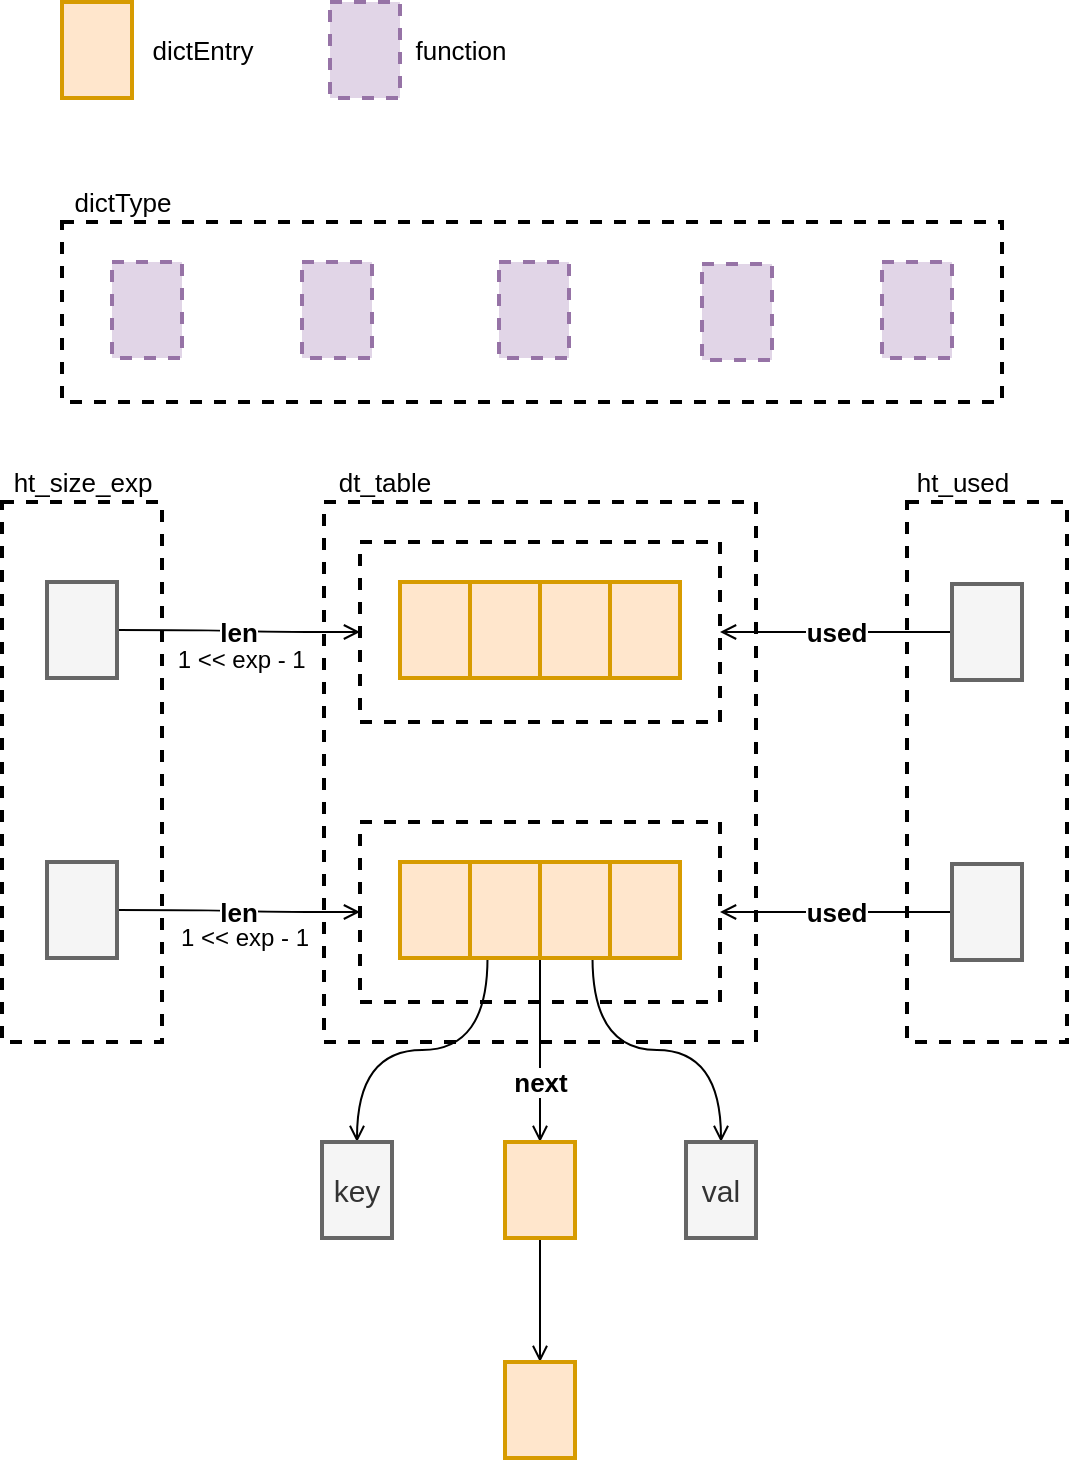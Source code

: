 <mxfile version="15.4.0" type="device" pages="2"><diagram id="bcwlWTSIamw8KsDelEst" name="struct"><mxGraphModel dx="1106" dy="997" grid="1" gridSize="10" guides="1" tooltips="1" connect="1" arrows="1" fold="1" page="1" pageScale="1" pageWidth="827" pageHeight="1169" math="0" shadow="0"><root><mxCell id="OVDuHN7mm6GK29RBTnS7-0"/><mxCell id="OVDuHN7mm6GK29RBTnS7-1" parent="OVDuHN7mm6GK29RBTnS7-0"/><mxCell id="-F0zi39o7QP7aDuzsYFE-50" value="" style="rounded=0;whiteSpace=wrap;html=1;fontSize=15;strokeWidth=2;fillColor=none;dashed=1;" parent="OVDuHN7mm6GK29RBTnS7-1" vertex="1"><mxGeometry x="150" y="170" width="470" height="90" as="geometry"/></mxCell><mxCell id="-F0zi39o7QP7aDuzsYFE-18" value="" style="rounded=0;whiteSpace=wrap;html=1;fontSize=15;strokeWidth=2;dashed=1;fillColor=none;" parent="OVDuHN7mm6GK29RBTnS7-1" vertex="1"><mxGeometry x="120" y="310" width="80" height="270" as="geometry"/></mxCell><mxCell id="-F0zi39o7QP7aDuzsYFE-16" value="" style="rounded=0;whiteSpace=wrap;html=1;fontSize=15;strokeWidth=2;fillColor=none;dashed=1;" parent="OVDuHN7mm6GK29RBTnS7-1" vertex="1"><mxGeometry x="281" y="310" width="216" height="270" as="geometry"/></mxCell><mxCell id="-F0zi39o7QP7aDuzsYFE-22" value="" style="rounded=0;whiteSpace=wrap;html=1;fontSize=15;strokeWidth=2;dashed=1;fillColor=none;" parent="OVDuHN7mm6GK29RBTnS7-1" vertex="1"><mxGeometry x="572.5" y="310" width="80" height="270" as="geometry"/></mxCell><mxCell id="-F0zi39o7QP7aDuzsYFE-0" value="" style="rounded=0;whiteSpace=wrap;html=1;fontSize=15;strokeWidth=2;dashed=1;fillColor=none;" parent="OVDuHN7mm6GK29RBTnS7-1" vertex="1"><mxGeometry x="299" y="330" width="180" height="90" as="geometry"/></mxCell><mxCell id="-F0zi39o7QP7aDuzsYFE-1" value="" style="rounded=0;whiteSpace=wrap;html=1;fontSize=15;strokeWidth=2;fillColor=#ffe6cc;strokeColor=#d79b00;" parent="OVDuHN7mm6GK29RBTnS7-1" vertex="1"><mxGeometry x="319" y="350" width="35" height="48" as="geometry"/></mxCell><mxCell id="-F0zi39o7QP7aDuzsYFE-2" value="" style="rounded=0;whiteSpace=wrap;html=1;fontSize=15;strokeWidth=2;fillColor=#ffe6cc;strokeColor=#d79b00;" parent="OVDuHN7mm6GK29RBTnS7-1" vertex="1"><mxGeometry x="354" y="350" width="35" height="48" as="geometry"/></mxCell><mxCell id="-F0zi39o7QP7aDuzsYFE-3" value="" style="rounded=0;whiteSpace=wrap;html=1;fontSize=15;strokeWidth=2;fillColor=#ffe6cc;strokeColor=#d79b00;" parent="OVDuHN7mm6GK29RBTnS7-1" vertex="1"><mxGeometry x="389" y="350" width="35" height="48" as="geometry"/></mxCell><mxCell id="-F0zi39o7QP7aDuzsYFE-4" value="" style="rounded=0;whiteSpace=wrap;html=1;fontSize=15;strokeWidth=2;fillColor=#ffe6cc;strokeColor=#d79b00;" parent="OVDuHN7mm6GK29RBTnS7-1" vertex="1"><mxGeometry x="424" y="350" width="35" height="48" as="geometry"/></mxCell><mxCell id="-F0zi39o7QP7aDuzsYFE-5" value="len" style="edgeStyle=orthogonalEdgeStyle;curved=1;rounded=0;orthogonalLoop=1;jettySize=auto;html=1;exitX=1;exitY=0.5;exitDx=0;exitDy=0;entryX=0;entryY=0.5;entryDx=0;entryDy=0;fontSize=13;endArrow=open;endFill=0;strokeWidth=1;fontStyle=1" parent="OVDuHN7mm6GK29RBTnS7-1" source="-F0zi39o7QP7aDuzsYFE-6" target="-F0zi39o7QP7aDuzsYFE-0" edge="1"><mxGeometry relative="1" as="geometry"/></mxCell><mxCell id="-F0zi39o7QP7aDuzsYFE-6" value="" style="rounded=0;whiteSpace=wrap;html=1;fontSize=15;strokeWidth=2;fillColor=#f5f5f5;strokeColor=#666666;fontColor=#333333;" parent="OVDuHN7mm6GK29RBTnS7-1" vertex="1"><mxGeometry x="142.5" y="350" width="35" height="48" as="geometry"/></mxCell><mxCell id="-F0zi39o7QP7aDuzsYFE-8" value="" style="rounded=0;whiteSpace=wrap;html=1;fontSize=15;strokeWidth=2;dashed=1;fillColor=none;" parent="OVDuHN7mm6GK29RBTnS7-1" vertex="1"><mxGeometry x="299" y="470" width="180" height="90" as="geometry"/></mxCell><mxCell id="-F0zi39o7QP7aDuzsYFE-9" value="" style="rounded=0;whiteSpace=wrap;html=1;fontSize=15;strokeWidth=2;fillColor=#ffe6cc;strokeColor=#d79b00;" parent="OVDuHN7mm6GK29RBTnS7-1" vertex="1"><mxGeometry x="319" y="490" width="35" height="48" as="geometry"/></mxCell><mxCell id="-F0zi39o7QP7aDuzsYFE-28" style="edgeStyle=orthogonalEdgeStyle;curved=1;rounded=0;orthogonalLoop=1;jettySize=auto;html=1;exitX=0.25;exitY=1;exitDx=0;exitDy=0;fontSize=13;endArrow=open;endFill=0;strokeWidth=1;entryX=0.5;entryY=0;entryDx=0;entryDy=0;" parent="OVDuHN7mm6GK29RBTnS7-1" source="-F0zi39o7QP7aDuzsYFE-10" target="-F0zi39o7QP7aDuzsYFE-31" edge="1"><mxGeometry relative="1" as="geometry"><mxPoint x="371.5" y="630" as="targetPoint"/></mxGeometry></mxCell><mxCell id="-F0zi39o7QP7aDuzsYFE-33" style="edgeStyle=orthogonalEdgeStyle;curved=1;rounded=0;orthogonalLoop=1;jettySize=auto;html=1;exitX=0.75;exitY=1;exitDx=0;exitDy=0;entryX=0.5;entryY=0;entryDx=0;entryDy=0;fontSize=13;endArrow=open;endFill=0;strokeWidth=1;" parent="OVDuHN7mm6GK29RBTnS7-1" source="-F0zi39o7QP7aDuzsYFE-11" target="-F0zi39o7QP7aDuzsYFE-32" edge="1"><mxGeometry relative="1" as="geometry"/></mxCell><mxCell id="-F0zi39o7QP7aDuzsYFE-35" value="next" style="edgeStyle=orthogonalEdgeStyle;curved=1;rounded=0;orthogonalLoop=1;jettySize=auto;html=1;exitX=1;exitY=1;exitDx=0;exitDy=0;entryX=0.5;entryY=0;entryDx=0;entryDy=0;fontSize=13;endArrow=open;endFill=0;strokeWidth=1;fontStyle=1" parent="OVDuHN7mm6GK29RBTnS7-1" source="-F0zi39o7QP7aDuzsYFE-10" target="-F0zi39o7QP7aDuzsYFE-34" edge="1"><mxGeometry x="0.348" relative="1" as="geometry"><mxPoint as="offset"/></mxGeometry></mxCell><mxCell id="-F0zi39o7QP7aDuzsYFE-10" value="" style="rounded=0;whiteSpace=wrap;html=1;fontSize=15;strokeWidth=2;fillColor=#ffe6cc;strokeColor=#d79b00;" parent="OVDuHN7mm6GK29RBTnS7-1" vertex="1"><mxGeometry x="354" y="490" width="35" height="48" as="geometry"/></mxCell><mxCell id="-F0zi39o7QP7aDuzsYFE-11" value="" style="rounded=0;whiteSpace=wrap;html=1;fontSize=15;strokeWidth=2;fillColor=#ffe6cc;strokeColor=#d79b00;" parent="OVDuHN7mm6GK29RBTnS7-1" vertex="1"><mxGeometry x="389" y="490" width="35" height="48" as="geometry"/></mxCell><mxCell id="-F0zi39o7QP7aDuzsYFE-12" value="" style="rounded=0;whiteSpace=wrap;html=1;fontSize=15;strokeWidth=2;fillColor=#ffe6cc;strokeColor=#d79b00;" parent="OVDuHN7mm6GK29RBTnS7-1" vertex="1"><mxGeometry x="424" y="490" width="35" height="48" as="geometry"/></mxCell><mxCell id="-F0zi39o7QP7aDuzsYFE-13" value="len" style="edgeStyle=orthogonalEdgeStyle;curved=1;rounded=0;orthogonalLoop=1;jettySize=auto;html=1;exitX=1;exitY=0.5;exitDx=0;exitDy=0;entryX=0;entryY=0.5;entryDx=0;entryDy=0;fontSize=13;endArrow=open;endFill=0;strokeWidth=1;fontStyle=1" parent="OVDuHN7mm6GK29RBTnS7-1" source="-F0zi39o7QP7aDuzsYFE-14" target="-F0zi39o7QP7aDuzsYFE-8" edge="1"><mxGeometry relative="1" as="geometry"/></mxCell><mxCell id="-F0zi39o7QP7aDuzsYFE-14" value="" style="rounded=0;whiteSpace=wrap;html=1;fontSize=15;strokeWidth=2;fillColor=#f5f5f5;strokeColor=#666666;fontColor=#333333;" parent="OVDuHN7mm6GK29RBTnS7-1" vertex="1"><mxGeometry x="142.5" y="490" width="35" height="48" as="geometry"/></mxCell><mxCell id="-F0zi39o7QP7aDuzsYFE-17" value="dt_table" style="text;html=1;align=center;verticalAlign=middle;resizable=0;points=[];autosize=1;strokeColor=none;fillColor=none;fontSize=13;" parent="OVDuHN7mm6GK29RBTnS7-1" vertex="1"><mxGeometry x="281" y="290" width="60" height="20" as="geometry"/></mxCell><mxCell id="-F0zi39o7QP7aDuzsYFE-19" value="ht_size_exp" style="text;html=1;align=center;verticalAlign=middle;resizable=0;points=[];autosize=1;strokeColor=none;fillColor=none;fontSize=13;" parent="OVDuHN7mm6GK29RBTnS7-1" vertex="1"><mxGeometry x="120" y="290" width="80" height="20" as="geometry"/></mxCell><mxCell id="-F0zi39o7QP7aDuzsYFE-24" value="used" style="edgeStyle=orthogonalEdgeStyle;curved=1;rounded=0;orthogonalLoop=1;jettySize=auto;html=1;exitX=0;exitY=0.5;exitDx=0;exitDy=0;fontSize=13;endArrow=open;endFill=0;strokeWidth=1;entryX=1;entryY=0.5;entryDx=0;entryDy=0;fontStyle=1" parent="OVDuHN7mm6GK29RBTnS7-1" source="-F0zi39o7QP7aDuzsYFE-20" target="-F0zi39o7QP7aDuzsYFE-0" edge="1"><mxGeometry relative="1" as="geometry"/></mxCell><mxCell id="-F0zi39o7QP7aDuzsYFE-20" value="" style="rounded=0;whiteSpace=wrap;html=1;fontSize=15;strokeWidth=2;fillColor=#f5f5f5;strokeColor=#666666;fontColor=#333333;" parent="OVDuHN7mm6GK29RBTnS7-1" vertex="1"><mxGeometry x="595" y="351" width="35" height="48" as="geometry"/></mxCell><mxCell id="-F0zi39o7QP7aDuzsYFE-25" value="used" style="edgeStyle=orthogonalEdgeStyle;curved=1;rounded=0;orthogonalLoop=1;jettySize=auto;html=1;exitX=0;exitY=0.5;exitDx=0;exitDy=0;entryX=1;entryY=0.5;entryDx=0;entryDy=0;fontSize=13;endArrow=open;endFill=0;strokeWidth=1;fontStyle=1" parent="OVDuHN7mm6GK29RBTnS7-1" source="-F0zi39o7QP7aDuzsYFE-21" target="-F0zi39o7QP7aDuzsYFE-8" edge="1"><mxGeometry relative="1" as="geometry"/></mxCell><mxCell id="-F0zi39o7QP7aDuzsYFE-21" value="" style="rounded=0;whiteSpace=wrap;html=1;fontSize=15;strokeWidth=2;fillColor=#f5f5f5;strokeColor=#666666;fontColor=#333333;" parent="OVDuHN7mm6GK29RBTnS7-1" vertex="1"><mxGeometry x="595" y="491" width="35" height="48" as="geometry"/></mxCell><mxCell id="-F0zi39o7QP7aDuzsYFE-23" value="ht_used" style="text;html=1;align=center;verticalAlign=middle;resizable=0;points=[];autosize=1;strokeColor=none;fillColor=none;fontSize=13;" parent="OVDuHN7mm6GK29RBTnS7-1" vertex="1"><mxGeometry x="570" y="290" width="60" height="20" as="geometry"/></mxCell><mxCell id="-F0zi39o7QP7aDuzsYFE-31" value="key" style="rounded=0;whiteSpace=wrap;html=1;fontSize=15;strokeWidth=2;fillColor=#f5f5f5;strokeColor=#666666;fontColor=#333333;" parent="OVDuHN7mm6GK29RBTnS7-1" vertex="1"><mxGeometry x="280" y="630" width="35" height="48" as="geometry"/></mxCell><mxCell id="-F0zi39o7QP7aDuzsYFE-32" value="val" style="rounded=0;whiteSpace=wrap;html=1;fontSize=15;strokeWidth=2;fillColor=#f5f5f5;strokeColor=#666666;fontColor=#333333;" parent="OVDuHN7mm6GK29RBTnS7-1" vertex="1"><mxGeometry x="462" y="630" width="35" height="48" as="geometry"/></mxCell><mxCell id="-F0zi39o7QP7aDuzsYFE-37" style="edgeStyle=orthogonalEdgeStyle;curved=1;rounded=0;orthogonalLoop=1;jettySize=auto;html=1;exitX=0.5;exitY=1;exitDx=0;exitDy=0;entryX=0.5;entryY=0;entryDx=0;entryDy=0;fontSize=13;endArrow=open;endFill=0;strokeWidth=1;" parent="OVDuHN7mm6GK29RBTnS7-1" source="-F0zi39o7QP7aDuzsYFE-34" target="-F0zi39o7QP7aDuzsYFE-36" edge="1"><mxGeometry relative="1" as="geometry"/></mxCell><mxCell id="-F0zi39o7QP7aDuzsYFE-34" value="" style="rounded=0;whiteSpace=wrap;html=1;fontSize=15;strokeWidth=2;fillColor=#ffe6cc;strokeColor=#d79b00;" parent="OVDuHN7mm6GK29RBTnS7-1" vertex="1"><mxGeometry x="371.5" y="630" width="35" height="48" as="geometry"/></mxCell><mxCell id="-F0zi39o7QP7aDuzsYFE-36" value="" style="rounded=0;whiteSpace=wrap;html=1;fontSize=15;strokeWidth=2;fillColor=#ffe6cc;strokeColor=#d79b00;" parent="OVDuHN7mm6GK29RBTnS7-1" vertex="1"><mxGeometry x="371.5" y="740" width="35" height="48" as="geometry"/></mxCell><mxCell id="-F0zi39o7QP7aDuzsYFE-40" value="" style="rounded=0;whiteSpace=wrap;html=1;fontSize=15;strokeWidth=2;fillColor=#e1d5e7;strokeColor=#9673a6;dashed=1;" parent="OVDuHN7mm6GK29RBTnS7-1" vertex="1"><mxGeometry x="175" y="190" width="35" height="48" as="geometry"/></mxCell><mxCell id="-F0zi39o7QP7aDuzsYFE-41" value="" style="rounded=0;whiteSpace=wrap;html=1;fontSize=15;strokeWidth=2;fillColor=#e1d5e7;strokeColor=#9673a6;dashed=1;" parent="OVDuHN7mm6GK29RBTnS7-1" vertex="1"><mxGeometry x="270" y="190" width="35" height="48" as="geometry"/></mxCell><mxCell id="-F0zi39o7QP7aDuzsYFE-42" value="" style="rounded=0;whiteSpace=wrap;html=1;fontSize=15;strokeWidth=2;fillColor=#e1d5e7;strokeColor=#9673a6;dashed=1;" parent="OVDuHN7mm6GK29RBTnS7-1" vertex="1"><mxGeometry x="368.5" y="190" width="35" height="48" as="geometry"/></mxCell><mxCell id="-F0zi39o7QP7aDuzsYFE-43" value="" style="rounded=0;whiteSpace=wrap;html=1;fontSize=15;strokeWidth=2;fillColor=#e1d5e7;strokeColor=#9673a6;dashed=1;" parent="OVDuHN7mm6GK29RBTnS7-1" vertex="1"><mxGeometry x="470" y="191" width="35" height="48" as="geometry"/></mxCell><mxCell id="-F0zi39o7QP7aDuzsYFE-44" value="" style="rounded=0;whiteSpace=wrap;html=1;fontSize=15;strokeWidth=2;fillColor=#e1d5e7;strokeColor=#9673a6;dashed=1;" parent="OVDuHN7mm6GK29RBTnS7-1" vertex="1"><mxGeometry x="560" y="190" width="35" height="48" as="geometry"/></mxCell><mxCell id="-F0zi39o7QP7aDuzsYFE-52" value="dictType" style="text;html=1;align=center;verticalAlign=middle;resizable=0;points=[];autosize=1;strokeColor=none;fillColor=none;fontSize=13;" parent="OVDuHN7mm6GK29RBTnS7-1" vertex="1"><mxGeometry x="150" y="150" width="60" height="20" as="geometry"/></mxCell><mxCell id="ilLfV7pFBl0W7AhnrDrO-0" value="" style="rounded=0;whiteSpace=wrap;html=1;fontSize=15;strokeWidth=2;fillColor=#ffe6cc;strokeColor=#d79b00;" parent="OVDuHN7mm6GK29RBTnS7-1" vertex="1"><mxGeometry x="150" y="60" width="35" height="48" as="geometry"/></mxCell><mxCell id="ilLfV7pFBl0W7AhnrDrO-1" value="dictEntry" style="text;html=1;align=center;verticalAlign=middle;resizable=0;points=[];autosize=1;strokeColor=none;fillColor=none;fontSize=13;" parent="OVDuHN7mm6GK29RBTnS7-1" vertex="1"><mxGeometry x="185" y="74" width="70" height="20" as="geometry"/></mxCell><mxCell id="ilLfV7pFBl0W7AhnrDrO-2" value="" style="rounded=0;whiteSpace=wrap;html=1;fontSize=15;strokeWidth=2;fillColor=#e1d5e7;strokeColor=#9673a6;dashed=1;" parent="OVDuHN7mm6GK29RBTnS7-1" vertex="1"><mxGeometry x="284" y="60" width="35" height="48" as="geometry"/></mxCell><mxCell id="ilLfV7pFBl0W7AhnrDrO-3" value="function" style="text;html=1;align=center;verticalAlign=middle;resizable=0;points=[];autosize=1;strokeColor=none;fillColor=none;fontSize=13;" parent="OVDuHN7mm6GK29RBTnS7-1" vertex="1"><mxGeometry x="319" y="74" width="60" height="20" as="geometry"/></mxCell><mxCell id="GgfCDd9-uRwuj90pRXdI-0" value="1 &amp;lt;&amp;lt; exp - 1&amp;nbsp;" style="text;html=1;align=center;verticalAlign=middle;resizable=0;points=[];autosize=1;strokeColor=none;fillColor=none;" parent="OVDuHN7mm6GK29RBTnS7-1" vertex="1"><mxGeometry x="201" y="379" width="80" height="20" as="geometry"/></mxCell><mxCell id="GgfCDd9-uRwuj90pRXdI-2" value="1 &amp;lt;&amp;lt; exp - 1" style="text;html=1;align=center;verticalAlign=middle;resizable=0;points=[];autosize=1;strokeColor=none;fillColor=none;" parent="OVDuHN7mm6GK29RBTnS7-1" vertex="1"><mxGeometry x="201" y="518" width="80" height="20" as="geometry"/></mxCell></root></mxGraphModel></diagram><diagram id="0iBqatM8HwF9bEbi-eKZ" name="dictKeyIndex"><mxGraphModel dx="1106" dy="997" grid="1" gridSize="10" guides="1" tooltips="1" connect="1" arrows="1" fold="1" page="1" pageScale="1" pageWidth="827" pageHeight="1169" math="0" shadow="0"><root><mxCell id="0"/><mxCell id="1" parent="0"/><mxCell id="z7Op90Y6CAfl_UgYD8gW-59" value="" style="rounded=0;whiteSpace=wrap;html=1;fontSize=15;strokeWidth=2;dashed=1;fillColor=none;" parent="1" vertex="1"><mxGeometry x="289" y="550" width="180" height="90" as="geometry"/></mxCell><mxCell id="z7Op90Y6CAfl_UgYD8gW-14" value="hashFunction" style="edgeStyle=orthogonalEdgeStyle;rounded=0;orthogonalLoop=1;jettySize=auto;html=1;exitX=0.5;exitY=0;exitDx=0;exitDy=0;entryX=0.5;entryY=1;entryDx=0;entryDy=0;endArrow=open;endFill=0;fontSize=15;" parent="1" source="z7Op90Y6CAfl_UgYD8gW-11" target="z7Op90Y6CAfl_UgYD8gW-13" edge="1"><mxGeometry relative="1" as="geometry"/></mxCell><mxCell id="z7Op90Y6CAfl_UgYD8gW-68" value="keyCompare" style="edgeStyle=orthogonalEdgeStyle;curved=1;rounded=0;orthogonalLoop=1;jettySize=auto;html=1;exitX=0.5;exitY=1;exitDx=0;exitDy=0;entryX=0.5;entryY=0;entryDx=0;entryDy=0;fontSize=13;endArrow=open;endFill=0;strokeWidth=1;" parent="1" source="z7Op90Y6CAfl_UgYD8gW-11" target="z7Op90Y6CAfl_UgYD8gW-67" edge="1"><mxGeometry relative="1" as="geometry"/></mxCell><mxCell id="z7Op90Y6CAfl_UgYD8gW-11" value="" style="rounded=0;whiteSpace=wrap;html=1;fontSize=15;strokeWidth=2;fillColor=#d5e8d4;strokeColor=#82b366;dashed=1;" parent="1" vertex="1"><mxGeometry x="510" y="310" width="35" height="48" as="geometry"/></mxCell><mxCell id="z7Op90Y6CAfl_UgYD8gW-20" style="edgeStyle=orthogonalEdgeStyle;rounded=0;orthogonalLoop=1;jettySize=auto;html=1;exitX=0;exitY=0.5;exitDx=0;exitDy=0;entryX=1;entryY=0.5;entryDx=0;entryDy=0;dashed=1;fontSize=15;endArrow=open;endFill=0;strokeWidth=2;" parent="1" source="z7Op90Y6CAfl_UgYD8gW-13" target="z7Op90Y6CAfl_UgYD8gW-19" edge="1"><mxGeometry relative="1" as="geometry"/></mxCell><mxCell id="z7Op90Y6CAfl_UgYD8gW-13" value="" style="rounded=0;whiteSpace=wrap;html=1;fontSize=15;strokeWidth=2;dashed=1;fillColor=#e1d5e7;strokeColor=#9673a6;" parent="1" vertex="1"><mxGeometry x="510" y="200" width="35" height="48" as="geometry"/></mxCell><mxCell id="z7Op90Y6CAfl_UgYD8gW-18" style="edgeStyle=orthogonalEdgeStyle;rounded=0;orthogonalLoop=1;jettySize=auto;html=1;exitX=0;exitY=0.25;exitDx=0;exitDy=0;entryX=1;entryY=0.5;entryDx=0;entryDy=0;fontSize=15;endArrow=open;endFill=0;strokeWidth=2;dashed=1;curved=1;" parent="1" source="z7Op90Y6CAfl_UgYD8gW-15" target="z7Op90Y6CAfl_UgYD8gW-13" edge="1"><mxGeometry relative="1" as="geometry"/></mxCell><mxCell id="z7Op90Y6CAfl_UgYD8gW-71" style="edgeStyle=orthogonalEdgeStyle;curved=1;rounded=0;orthogonalLoop=1;jettySize=auto;html=1;exitX=0;exitY=0.75;exitDx=0;exitDy=0;entryX=1;entryY=0.25;entryDx=0;entryDy=0;fontSize=13;endArrow=open;endFill=0;strokeWidth=2;dashed=1;" parent="1" source="z7Op90Y6CAfl_UgYD8gW-15" target="z7Op90Y6CAfl_UgYD8gW-67" edge="1"><mxGeometry relative="1" as="geometry"/></mxCell><mxCell id="z7Op90Y6CAfl_UgYD8gW-15" value="key" style="rounded=0;whiteSpace=wrap;html=1;fontSize=15;strokeWidth=2;" parent="1" vertex="1"><mxGeometry x="650" y="310" width="35" height="48" as="geometry"/></mxCell><mxCell id="z7Op90Y6CAfl_UgYD8gW-16" value="val" style="rounded=0;whiteSpace=wrap;html=1;fontSize=15;strokeWidth=2;" parent="1" vertex="1"><mxGeometry x="650" y="200" width="35" height="48" as="geometry"/></mxCell><mxCell id="z7Op90Y6CAfl_UgYD8gW-51" style="edgeStyle=orthogonalEdgeStyle;curved=1;rounded=0;orthogonalLoop=1;jettySize=auto;html=1;exitX=0.5;exitY=1;exitDx=0;exitDy=0;entryX=0.5;entryY=0;entryDx=0;entryDy=0;dashed=1;fontSize=13;endArrow=open;endFill=0;strokeWidth=2;" parent="1" source="z7Op90Y6CAfl_UgYD8gW-19" target="z7Op90Y6CAfl_UgYD8gW-49" edge="1"><mxGeometry relative="1" as="geometry"/></mxCell><mxCell id="z7Op90Y6CAfl_UgYD8gW-19" value="" style="rounded=0;whiteSpace=wrap;html=1;fontSize=15;strokeWidth=2;" parent="1" vertex="1"><mxGeometry x="379" y="200" width="35" height="48" as="geometry"/></mxCell><mxCell id="z7Op90Y6CAfl_UgYD8gW-22" value="uint64" style="text;html=1;align=center;verticalAlign=middle;resizable=0;points=[];autosize=1;strokeColor=none;fillColor=none;fontSize=15;" parent="1" vertex="1"><mxGeometry x="366.5" y="180" width="60" height="20" as="geometry"/></mxCell><mxCell id="z7Op90Y6CAfl_UgYD8gW-58" style="edgeStyle=orthogonalEdgeStyle;curved=1;rounded=0;orthogonalLoop=1;jettySize=auto;html=1;exitX=0.5;exitY=1;exitDx=0;exitDy=0;entryX=0.5;entryY=0;entryDx=0;entryDy=0;dashed=1;fontSize=13;endArrow=open;endFill=0;strokeWidth=2;" parent="1" source="z7Op90Y6CAfl_UgYD8gW-23" target="z7Op90Y6CAfl_UgYD8gW-56" edge="1"><mxGeometry relative="1" as="geometry"/></mxCell><mxCell id="z7Op90Y6CAfl_UgYD8gW-23" value="" style="rounded=0;whiteSpace=wrap;html=1;fontSize=15;strokeWidth=2;fillColor=#ffe6cc;strokeColor=#d79b00;" parent="1" vertex="1"><mxGeometry x="309" y="570" width="35" height="48" as="geometry"/></mxCell><mxCell id="z7Op90Y6CAfl_UgYD8gW-24" value="" style="rounded=0;whiteSpace=wrap;html=1;fontSize=15;strokeWidth=2;fillColor=#ffe6cc;strokeColor=#d79b00;" parent="1" vertex="1"><mxGeometry x="344" y="570" width="35" height="48" as="geometry"/></mxCell><mxCell id="z7Op90Y6CAfl_UgYD8gW-62" style="edgeStyle=orthogonalEdgeStyle;curved=1;rounded=0;orthogonalLoop=1;jettySize=auto;html=1;exitX=0.5;exitY=1;exitDx=0;exitDy=0;entryX=0.5;entryY=0;entryDx=0;entryDy=0;fontSize=13;endArrow=open;endFill=0;strokeWidth=2;dashed=1;" parent="1" source="z7Op90Y6CAfl_UgYD8gW-25" target="z7Op90Y6CAfl_UgYD8gW-61" edge="1"><mxGeometry relative="1" as="geometry"/></mxCell><mxCell id="z7Op90Y6CAfl_UgYD8gW-25" value="" style="rounded=0;whiteSpace=wrap;html=1;fontSize=15;strokeWidth=2;fillColor=#ffe6cc;strokeColor=#d79b00;" parent="1" vertex="1"><mxGeometry x="379" y="570" width="35" height="48" as="geometry"/></mxCell><mxCell id="z7Op90Y6CAfl_UgYD8gW-26" value="" style="rounded=0;whiteSpace=wrap;html=1;fontSize=15;strokeWidth=2;fillColor=#ffe6cc;strokeColor=#d79b00;" parent="1" vertex="1"><mxGeometry x="414" y="570" width="35" height="48" as="geometry"/></mxCell><mxCell id="gUmhTzGNnBNiZQDrKIsn-4" style="edgeStyle=orthogonalEdgeStyle;curved=1;rounded=0;orthogonalLoop=1;jettySize=auto;html=1;exitX=0.5;exitY=0;exitDx=0;exitDy=0;dashed=1;fontSize=15;endArrow=open;endFill=0;strokeWidth=2;" parent="1" source="z7Op90Y6CAfl_UgYD8gW-27" target="gUmhTzGNnBNiZQDrKIsn-1" edge="1"><mxGeometry relative="1" as="geometry"/></mxCell><mxCell id="z7Op90Y6CAfl_UgYD8gW-27" value="" style="rounded=0;whiteSpace=wrap;html=1;fontSize=15;strokeWidth=2;" parent="1" vertex="1"><mxGeometry x="155" y="570" width="35" height="48" as="geometry"/></mxCell><mxCell id="z7Op90Y6CAfl_UgYD8gW-36" value="exp" style="text;html=1;align=center;verticalAlign=middle;resizable=0;points=[];autosize=1;strokeColor=none;fillColor=none;fontSize=15;" parent="1" vertex="1"><mxGeometry x="150" y="618" width="40" height="20" as="geometry"/></mxCell><mxCell id="z7Op90Y6CAfl_UgYD8gW-54" style="edgeStyle=orthogonalEdgeStyle;curved=1;rounded=0;orthogonalLoop=1;jettySize=auto;html=1;exitX=0.5;exitY=1;exitDx=0;exitDy=0;entryX=0.5;entryY=0;entryDx=0;entryDy=0;dashed=1;fontSize=13;endArrow=open;endFill=0;strokeWidth=2;" parent="1" source="z7Op90Y6CAfl_UgYD8gW-49" target="z7Op90Y6CAfl_UgYD8gW-53" edge="1"><mxGeometry relative="1" as="geometry"/></mxCell><mxCell id="z7Op90Y6CAfl_UgYD8gW-49" value="mask" style="rounded=0;whiteSpace=wrap;html=1;fontSize=13;strokeWidth=2;dashed=1;" parent="1" vertex="1"><mxGeometry x="379" y="310" width="35" height="48" as="geometry"/></mxCell><mxCell id="z7Op90Y6CAfl_UgYD8gW-55" style="edgeStyle=orthogonalEdgeStyle;curved=1;rounded=0;orthogonalLoop=1;jettySize=auto;html=1;exitX=0.5;exitY=1;exitDx=0;exitDy=0;entryX=0.5;entryY=0;entryDx=0;entryDy=0;dashed=1;fontSize=13;endArrow=open;endFill=0;strokeWidth=2;" parent="1" source="z7Op90Y6CAfl_UgYD8gW-53" target="z7Op90Y6CAfl_UgYD8gW-25" edge="1"><mxGeometry relative="1" as="geometry"/></mxCell><mxCell id="z7Op90Y6CAfl_UgYD8gW-53" value="idx" style="rounded=0;whiteSpace=wrap;html=1;fontSize=15;strokeWidth=2;" parent="1" vertex="1"><mxGeometry x="379" y="420" width="35" height="48" as="geometry"/></mxCell><mxCell id="z7Op90Y6CAfl_UgYD8gW-56" value="" style="rounded=0;whiteSpace=wrap;html=1;fontSize=15;strokeWidth=2;fillColor=#ffe6cc;strokeColor=#d79b00;" parent="1" vertex="1"><mxGeometry x="309" y="710" width="35" height="48" as="geometry"/></mxCell><mxCell id="z7Op90Y6CAfl_UgYD8gW-64" style="edgeStyle=orthogonalEdgeStyle;curved=1;rounded=0;orthogonalLoop=1;jettySize=auto;html=1;exitX=0.5;exitY=1;exitDx=0;exitDy=0;entryX=0.5;entryY=0;entryDx=0;entryDy=0;dashed=1;fontSize=13;endArrow=open;endFill=0;strokeWidth=2;" parent="1" source="z7Op90Y6CAfl_UgYD8gW-61" target="z7Op90Y6CAfl_UgYD8gW-63" edge="1"><mxGeometry relative="1" as="geometry"/></mxCell><mxCell id="z7Op90Y6CAfl_UgYD8gW-70" value="key" style="edgeStyle=orthogonalEdgeStyle;curved=1;rounded=0;orthogonalLoop=1;jettySize=auto;html=1;fontSize=13;endArrow=open;endFill=0;strokeWidth=1;entryX=0.5;entryY=1;entryDx=0;entryDy=0;exitX=1;exitY=0.25;exitDx=0;exitDy=0;" parent="1" source="z7Op90Y6CAfl_UgYD8gW-61" target="z7Op90Y6CAfl_UgYD8gW-69" edge="1"><mxGeometry x="0.373" y="8" relative="1" as="geometry"><mxPoint x="460" y="720" as="sourcePoint"/><mxPoint x="530" y="624" as="targetPoint"/><mxPoint x="1" as="offset"/></mxGeometry></mxCell><mxCell id="z7Op90Y6CAfl_UgYD8gW-80" style="edgeStyle=orthogonalEdgeStyle;curved=1;rounded=0;orthogonalLoop=1;jettySize=auto;html=1;exitX=1;exitY=0.5;exitDx=0;exitDy=0;entryX=0;entryY=0.5;entryDx=0;entryDy=0;dashed=1;fontSize=13;endArrow=open;endFill=0;strokeWidth=2;" parent="1" source="z7Op90Y6CAfl_UgYD8gW-61" target="z7Op90Y6CAfl_UgYD8gW-79" edge="1"><mxGeometry relative="1" as="geometry"/></mxCell><mxCell id="z7Op90Y6CAfl_UgYD8gW-61" value="" style="rounded=0;whiteSpace=wrap;html=1;fontSize=15;strokeWidth=2;fillColor=#ffe6cc;strokeColor=#d79b00;" parent="1" vertex="1"><mxGeometry x="379" y="710" width="35" height="48" as="geometry"/></mxCell><mxCell id="z7Op90Y6CAfl_UgYD8gW-63" value="" style="rounded=0;whiteSpace=wrap;html=1;fontSize=15;strokeWidth=2;fillColor=#ffe6cc;strokeColor=#d79b00;" parent="1" vertex="1"><mxGeometry x="379" y="830" width="35" height="48" as="geometry"/></mxCell><mxCell id="z7Op90Y6CAfl_UgYD8gW-67" value="" style="rounded=0;whiteSpace=wrap;html=1;fontSize=15;strokeWidth=2;dashed=1;fillColor=#e1d5e7;strokeColor=#9673a6;" parent="1" vertex="1"><mxGeometry x="510" y="420" width="35" height="48" as="geometry"/></mxCell><mxCell id="z7Op90Y6CAfl_UgYD8gW-72" style="edgeStyle=orthogonalEdgeStyle;curved=1;rounded=0;orthogonalLoop=1;jettySize=auto;html=1;exitX=0.5;exitY=0;exitDx=0;exitDy=0;entryX=0.5;entryY=1;entryDx=0;entryDy=0;dashed=1;fontSize=13;endArrow=open;endFill=0;strokeWidth=2;" parent="1" source="z7Op90Y6CAfl_UgYD8gW-69" target="z7Op90Y6CAfl_UgYD8gW-67" edge="1"><mxGeometry relative="1" as="geometry"/></mxCell><mxCell id="z7Op90Y6CAfl_UgYD8gW-77" style="edgeStyle=orthogonalEdgeStyle;curved=1;rounded=0;orthogonalLoop=1;jettySize=auto;html=1;exitX=1;exitY=0.5;exitDx=0;exitDy=0;dashed=1;fontSize=13;endArrow=open;endFill=0;strokeWidth=2;" parent="1" source="z7Op90Y6CAfl_UgYD8gW-69" target="z7Op90Y6CAfl_UgYD8gW-78" edge="1"><mxGeometry relative="1" as="geometry"><mxPoint x="630" y="624" as="targetPoint"/></mxGeometry></mxCell><mxCell id="z7Op90Y6CAfl_UgYD8gW-69" value="" style="rounded=0;whiteSpace=wrap;html=1;fontSize=15;strokeWidth=2;" parent="1" vertex="1"><mxGeometry x="510" y="570" width="35" height="48" as="geometry"/></mxCell><mxCell id="z7Op90Y6CAfl_UgYD8gW-81" value="equal" style="edgeStyle=orthogonalEdgeStyle;curved=1;rounded=0;orthogonalLoop=1;jettySize=auto;html=1;exitX=0.5;exitY=1;exitDx=0;exitDy=0;entryX=0.5;entryY=0;entryDx=0;entryDy=0;dashed=1;fontSize=13;endArrow=open;endFill=0;strokeWidth=2;fontStyle=1" parent="1" source="z7Op90Y6CAfl_UgYD8gW-78" target="z7Op90Y6CAfl_UgYD8gW-79" edge="1"><mxGeometry relative="1" as="geometry"/></mxCell><mxCell id="z7Op90Y6CAfl_UgYD8gW-78" value="" style="rounded=0;whiteSpace=wrap;html=1;fontSize=15;strokeWidth=2;fillColor=#f5f5f5;strokeColor=#666666;fontColor=#333333;" parent="1" vertex="1"><mxGeometry x="650" y="571" width="35" height="48" as="geometry"/></mxCell><mxCell id="z7Op90Y6CAfl_UgYD8gW-79" value="" style="rounded=0;whiteSpace=wrap;html=1;fontSize=15;strokeWidth=2;fillColor=#ffe6cc;strokeColor=#d79b00;" parent="1" vertex="1"><mxGeometry x="650" y="710" width="35" height="48" as="geometry"/></mxCell><mxCell id="z7Op90Y6CAfl_UgYD8gW-82" value="existing" style="text;html=1;align=center;verticalAlign=middle;resizable=0;points=[];autosize=1;strokeColor=none;fillColor=none;fontSize=13;fontStyle=1" parent="1" vertex="1"><mxGeometry x="637.5" y="758" width="60" height="20" as="geometry"/></mxCell><mxCell id="XCcxNiGoD6DlRFRXBxuM-1" value="" style="rounded=0;whiteSpace=wrap;html=1;fontSize=15;strokeWidth=2;dashed=1;fillColor=#e1d5e7;strokeColor=#9673a6;" parent="1" vertex="1"><mxGeometry x="159" y="90" width="35" height="48" as="geometry"/></mxCell><mxCell id="XCcxNiGoD6DlRFRXBxuM-2" value="function" style="text;html=1;align=center;verticalAlign=middle;resizable=0;points=[];autosize=1;strokeColor=none;fillColor=none;fontSize=13;" parent="1" vertex="1"><mxGeometry x="194" y="104" width="60" height="20" as="geometry"/></mxCell><mxCell id="XCcxNiGoD6DlRFRXBxuM-3" value="" style="rounded=0;whiteSpace=wrap;html=1;fontSize=15;strokeWidth=2;fillColor=#d5e8d4;strokeColor=#82b366;dashed=1;" parent="1" vertex="1"><mxGeometry x="283" y="90" width="35" height="48" as="geometry"/></mxCell><mxCell id="XCcxNiGoD6DlRFRXBxuM-4" value="dictType" style="text;html=1;align=center;verticalAlign=middle;resizable=0;points=[];autosize=1;strokeColor=none;fillColor=none;fontSize=13;" parent="1" vertex="1"><mxGeometry x="318" y="104" width="60" height="20" as="geometry"/></mxCell><mxCell id="XCcxNiGoD6DlRFRXBxuM-6" value="" style="rounded=0;whiteSpace=wrap;html=1;fontSize=15;strokeWidth=2;fillColor=#ffe6cc;strokeColor=#d79b00;" parent="1" vertex="1"><mxGeometry x="405" y="90" width="35" height="48" as="geometry"/></mxCell><mxCell id="XCcxNiGoD6DlRFRXBxuM-7" value="dictEntry" style="text;html=1;align=center;verticalAlign=middle;resizable=0;points=[];autosize=1;strokeColor=none;fillColor=none;fontSize=13;" parent="1" vertex="1"><mxGeometry x="440" y="104" width="70" height="20" as="geometry"/></mxCell><mxCell id="gUmhTzGNnBNiZQDrKIsn-3" value="len" style="edgeStyle=orthogonalEdgeStyle;rounded=0;orthogonalLoop=1;jettySize=auto;html=1;exitX=1;exitY=0.5;exitDx=0;exitDy=0;entryX=0.25;entryY=0;entryDx=0;entryDy=0;dashed=1;curved=1;strokeWidth=2;endArrow=open;endFill=0;fontSize=15;" parent="1" source="gUmhTzGNnBNiZQDrKIsn-1" target="z7Op90Y6CAfl_UgYD8gW-59" edge="1"><mxGeometry x="-0.13" y="-16" relative="1" as="geometry"><mxPoint as="offset"/></mxGeometry></mxCell><mxCell id="gUmhTzGNnBNiZQDrKIsn-1" value="" style="rounded=0;whiteSpace=wrap;html=1;fontSize=15;strokeWidth=2;" parent="1" vertex="1"><mxGeometry x="155" y="440" width="35" height="48" as="geometry"/></mxCell><mxCell id="gUmhTzGNnBNiZQDrKIsn-2" value="1 &amp;lt;&amp;lt; exp - 1" style="text;html=1;align=center;verticalAlign=middle;resizable=0;points=[];autosize=1;strokeColor=none;fillColor=none;" parent="1" vertex="1"><mxGeometry x="130" y="420" width="80" height="20" as="geometry"/></mxCell></root></mxGraphModel></diagram></mxfile>